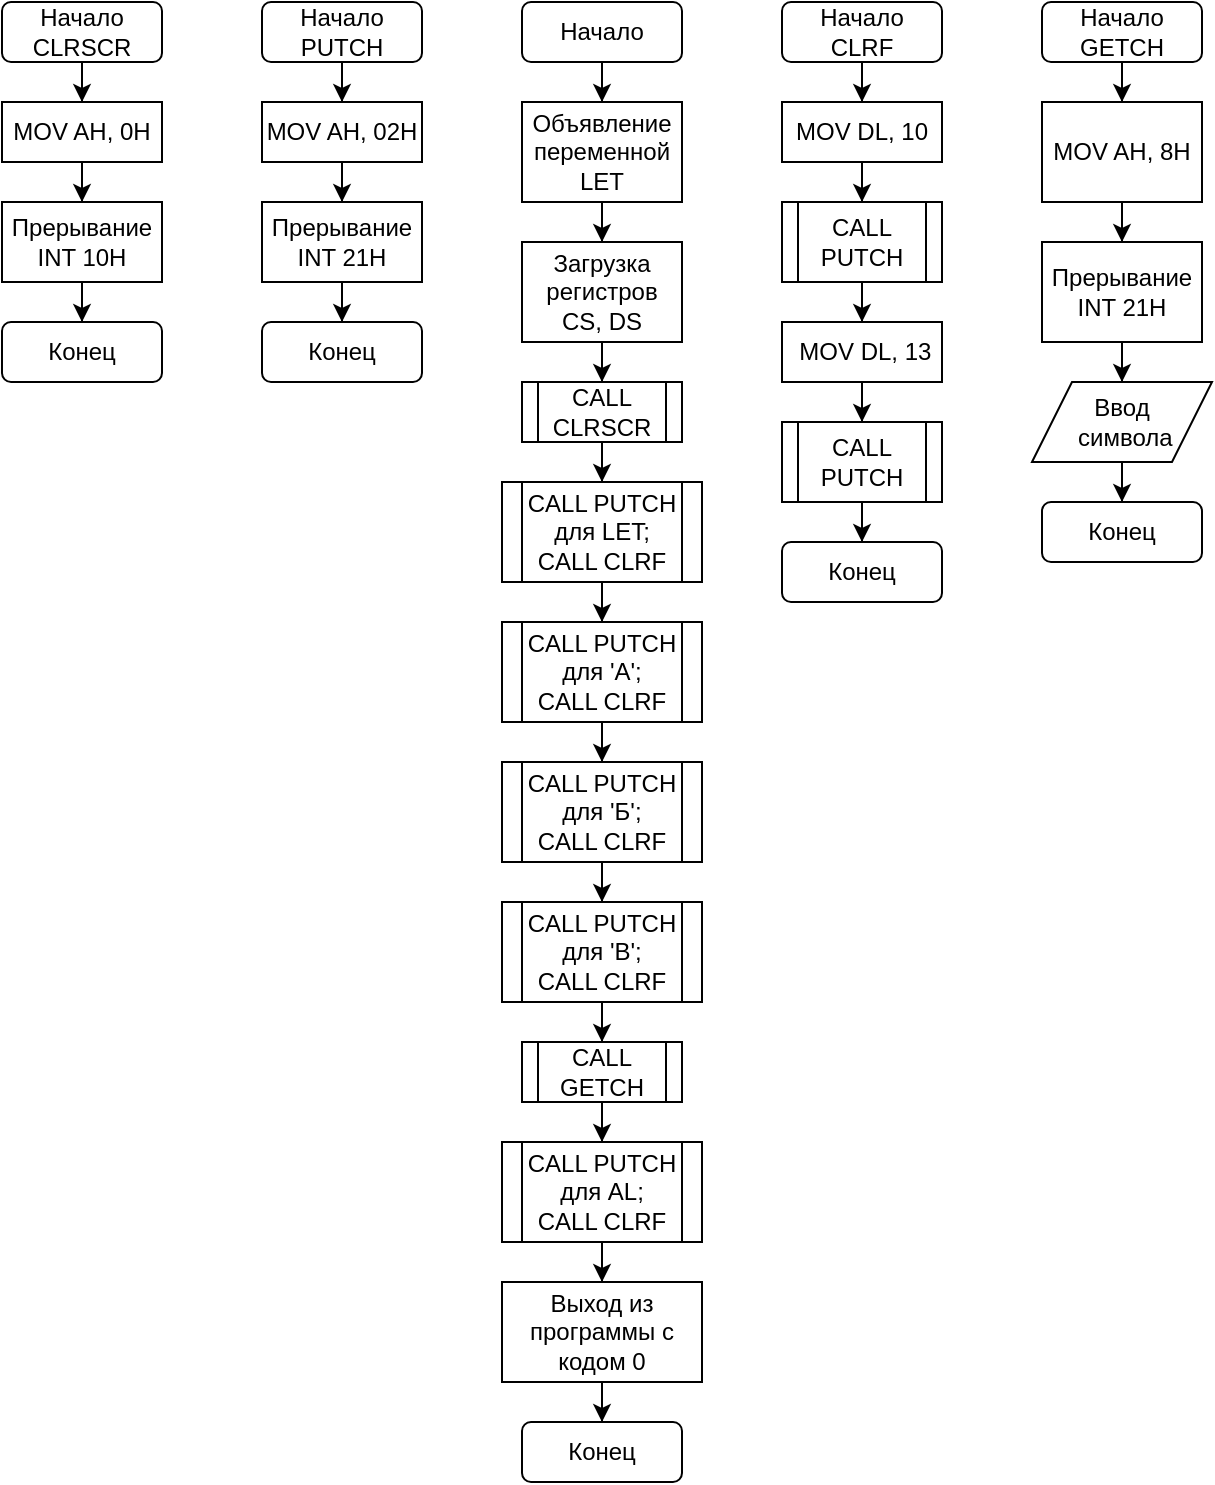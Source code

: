 <mxfile version="24.1.0" type="device">
  <diagram id="C5RBs43oDa-KdzZeNtuy" name="Page-1">
    <mxGraphModel dx="1434" dy="780" grid="1" gridSize="10" guides="1" tooltips="1" connect="1" arrows="1" fold="1" page="1" pageScale="1" pageWidth="827" pageHeight="1169" math="0" shadow="0">
      <root>
        <mxCell id="WIyWlLk6GJQsqaUBKTNV-0" />
        <mxCell id="WIyWlLk6GJQsqaUBKTNV-1" parent="WIyWlLk6GJQsqaUBKTNV-0" />
        <mxCell id="b1ORVTBcM8QreffQEjI8-5" style="edgeStyle=orthogonalEdgeStyle;rounded=0;orthogonalLoop=1;jettySize=auto;html=1;" edge="1" parent="WIyWlLk6GJQsqaUBKTNV-1" source="WIyWlLk6GJQsqaUBKTNV-3" target="b1ORVTBcM8QreffQEjI8-4">
          <mxGeometry relative="1" as="geometry" />
        </mxCell>
        <mxCell id="WIyWlLk6GJQsqaUBKTNV-3" value="Начало" style="rounded=1;whiteSpace=wrap;html=1;fontSize=12;glass=0;strokeWidth=1;shadow=0;" parent="WIyWlLk6GJQsqaUBKTNV-1" vertex="1">
          <mxGeometry x="360" y="90" width="80" height="30" as="geometry" />
        </mxCell>
        <mxCell id="b1ORVTBcM8QreffQEjI8-7" style="edgeStyle=orthogonalEdgeStyle;rounded=0;orthogonalLoop=1;jettySize=auto;html=1;" edge="1" parent="WIyWlLk6GJQsqaUBKTNV-1" source="b1ORVTBcM8QreffQEjI8-4" target="b1ORVTBcM8QreffQEjI8-6">
          <mxGeometry relative="1" as="geometry" />
        </mxCell>
        <mxCell id="b1ORVTBcM8QreffQEjI8-4" value="Объявление переменной LET" style="rounded=0;whiteSpace=wrap;html=1;" vertex="1" parent="WIyWlLk6GJQsqaUBKTNV-1">
          <mxGeometry x="360" y="140" width="80" height="50" as="geometry" />
        </mxCell>
        <mxCell id="b1ORVTBcM8QreffQEjI8-50" style="edgeStyle=orthogonalEdgeStyle;rounded=0;orthogonalLoop=1;jettySize=auto;html=1;" edge="1" parent="WIyWlLk6GJQsqaUBKTNV-1" source="b1ORVTBcM8QreffQEjI8-6" target="b1ORVTBcM8QreffQEjI8-48">
          <mxGeometry relative="1" as="geometry" />
        </mxCell>
        <mxCell id="b1ORVTBcM8QreffQEjI8-6" value="Загрузка регистров CS, DS" style="rounded=0;whiteSpace=wrap;html=1;" vertex="1" parent="WIyWlLk6GJQsqaUBKTNV-1">
          <mxGeometry x="360" y="210" width="80" height="50" as="geometry" />
        </mxCell>
        <mxCell id="b1ORVTBcM8QreffQEjI8-8" value="Конец" style="rounded=1;whiteSpace=wrap;html=1;fontSize=12;glass=0;strokeWidth=1;shadow=0;" vertex="1" parent="WIyWlLk6GJQsqaUBKTNV-1">
          <mxGeometry x="360" y="800" width="80" height="30" as="geometry" />
        </mxCell>
        <mxCell id="b1ORVTBcM8QreffQEjI8-10" style="edgeStyle=orthogonalEdgeStyle;rounded=0;orthogonalLoop=1;jettySize=auto;html=1;" edge="1" parent="WIyWlLk6GJQsqaUBKTNV-1" source="b1ORVTBcM8QreffQEjI8-11" target="b1ORVTBcM8QreffQEjI8-13">
          <mxGeometry relative="1" as="geometry" />
        </mxCell>
        <mxCell id="b1ORVTBcM8QreffQEjI8-11" value="Начало&lt;div&gt;PUTCH&lt;br&gt;&lt;/div&gt;" style="rounded=1;whiteSpace=wrap;html=1;fontSize=12;glass=0;strokeWidth=1;shadow=0;" vertex="1" parent="WIyWlLk6GJQsqaUBKTNV-1">
          <mxGeometry x="230" y="90" width="80" height="30" as="geometry" />
        </mxCell>
        <mxCell id="b1ORVTBcM8QreffQEjI8-12" style="edgeStyle=orthogonalEdgeStyle;rounded=0;orthogonalLoop=1;jettySize=auto;html=1;" edge="1" parent="WIyWlLk6GJQsqaUBKTNV-1" source="b1ORVTBcM8QreffQEjI8-13" target="b1ORVTBcM8QreffQEjI8-15">
          <mxGeometry relative="1" as="geometry" />
        </mxCell>
        <mxCell id="b1ORVTBcM8QreffQEjI8-13" value="MOV AH, 02H" style="rounded=0;whiteSpace=wrap;html=1;" vertex="1" parent="WIyWlLk6GJQsqaUBKTNV-1">
          <mxGeometry x="230" y="140" width="80" height="30" as="geometry" />
        </mxCell>
        <mxCell id="b1ORVTBcM8QreffQEjI8-14" style="edgeStyle=orthogonalEdgeStyle;rounded=0;orthogonalLoop=1;jettySize=auto;html=1;" edge="1" parent="WIyWlLk6GJQsqaUBKTNV-1" source="b1ORVTBcM8QreffQEjI8-15" target="b1ORVTBcM8QreffQEjI8-16">
          <mxGeometry relative="1" as="geometry" />
        </mxCell>
        <mxCell id="b1ORVTBcM8QreffQEjI8-15" value="Прерывание&lt;div style=&quot;border-color: var(--border-color);&quot;&gt;INT 21H&lt;/div&gt;" style="rounded=0;whiteSpace=wrap;html=1;" vertex="1" parent="WIyWlLk6GJQsqaUBKTNV-1">
          <mxGeometry x="230" y="190" width="80" height="40" as="geometry" />
        </mxCell>
        <mxCell id="b1ORVTBcM8QreffQEjI8-16" value="Конец" style="rounded=1;whiteSpace=wrap;html=1;fontSize=12;glass=0;strokeWidth=1;shadow=0;" vertex="1" parent="WIyWlLk6GJQsqaUBKTNV-1">
          <mxGeometry x="230" y="250" width="80" height="30" as="geometry" />
        </mxCell>
        <mxCell id="b1ORVTBcM8QreffQEjI8-17" style="edgeStyle=orthogonalEdgeStyle;rounded=0;orthogonalLoop=1;jettySize=auto;html=1;" edge="1" parent="WIyWlLk6GJQsqaUBKTNV-1" source="b1ORVTBcM8QreffQEjI8-18" target="b1ORVTBcM8QreffQEjI8-20">
          <mxGeometry relative="1" as="geometry" />
        </mxCell>
        <mxCell id="b1ORVTBcM8QreffQEjI8-18" value="Начало&lt;div&gt;CLRSCR&lt;/div&gt;" style="rounded=1;whiteSpace=wrap;html=1;fontSize=12;glass=0;strokeWidth=1;shadow=0;" vertex="1" parent="WIyWlLk6GJQsqaUBKTNV-1">
          <mxGeometry x="100" y="90" width="80" height="30" as="geometry" />
        </mxCell>
        <mxCell id="b1ORVTBcM8QreffQEjI8-19" style="edgeStyle=orthogonalEdgeStyle;rounded=0;orthogonalLoop=1;jettySize=auto;html=1;" edge="1" parent="WIyWlLk6GJQsqaUBKTNV-1" source="b1ORVTBcM8QreffQEjI8-20" target="b1ORVTBcM8QreffQEjI8-22">
          <mxGeometry relative="1" as="geometry" />
        </mxCell>
        <mxCell id="b1ORVTBcM8QreffQEjI8-20" value="MOV AH, 0H" style="rounded=0;whiteSpace=wrap;html=1;" vertex="1" parent="WIyWlLk6GJQsqaUBKTNV-1">
          <mxGeometry x="100" y="140" width="80" height="30" as="geometry" />
        </mxCell>
        <mxCell id="b1ORVTBcM8QreffQEjI8-21" style="edgeStyle=orthogonalEdgeStyle;rounded=0;orthogonalLoop=1;jettySize=auto;html=1;" edge="1" parent="WIyWlLk6GJQsqaUBKTNV-1" source="b1ORVTBcM8QreffQEjI8-22" target="b1ORVTBcM8QreffQEjI8-23">
          <mxGeometry relative="1" as="geometry" />
        </mxCell>
        <mxCell id="b1ORVTBcM8QreffQEjI8-22" value="Прерывание&lt;div&gt;INT 10H&lt;/div&gt;" style="rounded=0;whiteSpace=wrap;html=1;" vertex="1" parent="WIyWlLk6GJQsqaUBKTNV-1">
          <mxGeometry x="100" y="190" width="80" height="40" as="geometry" />
        </mxCell>
        <mxCell id="b1ORVTBcM8QreffQEjI8-23" value="Конец" style="rounded=1;whiteSpace=wrap;html=1;fontSize=12;glass=0;strokeWidth=1;shadow=0;" vertex="1" parent="WIyWlLk6GJQsqaUBKTNV-1">
          <mxGeometry x="100" y="250" width="80" height="30" as="geometry" />
        </mxCell>
        <mxCell id="b1ORVTBcM8QreffQEjI8-24" style="edgeStyle=orthogonalEdgeStyle;rounded=0;orthogonalLoop=1;jettySize=auto;html=1;" edge="1" parent="WIyWlLk6GJQsqaUBKTNV-1" source="b1ORVTBcM8QreffQEjI8-25" target="b1ORVTBcM8QreffQEjI8-27">
          <mxGeometry relative="1" as="geometry" />
        </mxCell>
        <mxCell id="b1ORVTBcM8QreffQEjI8-25" value="Начало&lt;div&gt;GETCH&lt;br&gt;&lt;/div&gt;" style="rounded=1;whiteSpace=wrap;html=1;fontSize=12;glass=0;strokeWidth=1;shadow=0;" vertex="1" parent="WIyWlLk6GJQsqaUBKTNV-1">
          <mxGeometry x="620" y="90" width="80" height="30" as="geometry" />
        </mxCell>
        <mxCell id="b1ORVTBcM8QreffQEjI8-26" style="edgeStyle=orthogonalEdgeStyle;rounded=0;orthogonalLoop=1;jettySize=auto;html=1;" edge="1" parent="WIyWlLk6GJQsqaUBKTNV-1" source="b1ORVTBcM8QreffQEjI8-27" target="b1ORVTBcM8QreffQEjI8-29">
          <mxGeometry relative="1" as="geometry" />
        </mxCell>
        <mxCell id="b1ORVTBcM8QreffQEjI8-27" value="MOV AH, 8&lt;span style=&quot;background-color: initial;&quot;&gt;H&lt;/span&gt;" style="rounded=0;whiteSpace=wrap;html=1;" vertex="1" parent="WIyWlLk6GJQsqaUBKTNV-1">
          <mxGeometry x="620" y="140" width="80" height="50" as="geometry" />
        </mxCell>
        <mxCell id="b1ORVTBcM8QreffQEjI8-46" style="edgeStyle=orthogonalEdgeStyle;rounded=0;orthogonalLoop=1;jettySize=auto;html=1;" edge="1" parent="WIyWlLk6GJQsqaUBKTNV-1" source="b1ORVTBcM8QreffQEjI8-29" target="b1ORVTBcM8QreffQEjI8-45">
          <mxGeometry relative="1" as="geometry" />
        </mxCell>
        <mxCell id="b1ORVTBcM8QreffQEjI8-29" value="Прерывание&lt;div style=&quot;border-color: var(--border-color);&quot;&gt;INT 21&lt;span style=&quot;background-color: initial;&quot;&gt;H&lt;/span&gt;&lt;/div&gt;" style="rounded=0;whiteSpace=wrap;html=1;" vertex="1" parent="WIyWlLk6GJQsqaUBKTNV-1">
          <mxGeometry x="620" y="210" width="80" height="50" as="geometry" />
        </mxCell>
        <mxCell id="b1ORVTBcM8QreffQEjI8-30" value="Конец" style="rounded=1;whiteSpace=wrap;html=1;fontSize=12;glass=0;strokeWidth=1;shadow=0;" vertex="1" parent="WIyWlLk6GJQsqaUBKTNV-1">
          <mxGeometry x="620" y="340" width="80" height="30" as="geometry" />
        </mxCell>
        <mxCell id="b1ORVTBcM8QreffQEjI8-31" style="edgeStyle=orthogonalEdgeStyle;rounded=0;orthogonalLoop=1;jettySize=auto;html=1;" edge="1" parent="WIyWlLk6GJQsqaUBKTNV-1" source="b1ORVTBcM8QreffQEjI8-32" target="b1ORVTBcM8QreffQEjI8-34">
          <mxGeometry relative="1" as="geometry" />
        </mxCell>
        <mxCell id="b1ORVTBcM8QreffQEjI8-32" value="Начало&lt;div&gt;CLRF&lt;br&gt;&lt;/div&gt;" style="rounded=1;whiteSpace=wrap;html=1;fontSize=12;glass=0;strokeWidth=1;shadow=0;" vertex="1" parent="WIyWlLk6GJQsqaUBKTNV-1">
          <mxGeometry x="490" y="90" width="80" height="30" as="geometry" />
        </mxCell>
        <mxCell id="b1ORVTBcM8QreffQEjI8-40" style="edgeStyle=orthogonalEdgeStyle;rounded=0;orthogonalLoop=1;jettySize=auto;html=1;" edge="1" parent="WIyWlLk6GJQsqaUBKTNV-1" source="b1ORVTBcM8QreffQEjI8-34" target="b1ORVTBcM8QreffQEjI8-38">
          <mxGeometry relative="1" as="geometry" />
        </mxCell>
        <mxCell id="b1ORVTBcM8QreffQEjI8-34" value="&lt;div&gt;MOV DL, 10&lt;/div&gt;" style="rounded=0;whiteSpace=wrap;html=1;" vertex="1" parent="WIyWlLk6GJQsqaUBKTNV-1">
          <mxGeometry x="490" y="140" width="80" height="30" as="geometry" />
        </mxCell>
        <mxCell id="b1ORVTBcM8QreffQEjI8-37" value="Конец" style="rounded=1;whiteSpace=wrap;html=1;fontSize=12;glass=0;strokeWidth=1;shadow=0;" vertex="1" parent="WIyWlLk6GJQsqaUBKTNV-1">
          <mxGeometry x="490" y="360" width="80" height="30" as="geometry" />
        </mxCell>
        <mxCell id="b1ORVTBcM8QreffQEjI8-41" style="edgeStyle=orthogonalEdgeStyle;rounded=0;orthogonalLoop=1;jettySize=auto;html=1;" edge="1" parent="WIyWlLk6GJQsqaUBKTNV-1" source="b1ORVTBcM8QreffQEjI8-38" target="b1ORVTBcM8QreffQEjI8-39">
          <mxGeometry relative="1" as="geometry" />
        </mxCell>
        <mxCell id="b1ORVTBcM8QreffQEjI8-38" value="CALL PUTCH" style="shape=process;whiteSpace=wrap;html=1;backgroundOutline=1;" vertex="1" parent="WIyWlLk6GJQsqaUBKTNV-1">
          <mxGeometry x="490" y="190" width="80" height="40" as="geometry" />
        </mxCell>
        <mxCell id="b1ORVTBcM8QreffQEjI8-43" style="edgeStyle=orthogonalEdgeStyle;rounded=0;orthogonalLoop=1;jettySize=auto;html=1;" edge="1" parent="WIyWlLk6GJQsqaUBKTNV-1" source="b1ORVTBcM8QreffQEjI8-39" target="b1ORVTBcM8QreffQEjI8-42">
          <mxGeometry relative="1" as="geometry" />
        </mxCell>
        <mxCell id="b1ORVTBcM8QreffQEjI8-39" value="&lt;div&gt;&lt;span style=&quot;background-color: initial;&quot;&gt;&amp;nbsp;MOV DL, 13&lt;/span&gt;&lt;/div&gt;" style="rounded=0;whiteSpace=wrap;html=1;" vertex="1" parent="WIyWlLk6GJQsqaUBKTNV-1">
          <mxGeometry x="490" y="250" width="80" height="30" as="geometry" />
        </mxCell>
        <mxCell id="b1ORVTBcM8QreffQEjI8-44" style="edgeStyle=orthogonalEdgeStyle;rounded=0;orthogonalLoop=1;jettySize=auto;html=1;" edge="1" parent="WIyWlLk6GJQsqaUBKTNV-1" source="b1ORVTBcM8QreffQEjI8-42" target="b1ORVTBcM8QreffQEjI8-37">
          <mxGeometry relative="1" as="geometry" />
        </mxCell>
        <mxCell id="b1ORVTBcM8QreffQEjI8-42" value="CALL PUTCH" style="shape=process;whiteSpace=wrap;html=1;backgroundOutline=1;" vertex="1" parent="WIyWlLk6GJQsqaUBKTNV-1">
          <mxGeometry x="490" y="300" width="80" height="40" as="geometry" />
        </mxCell>
        <mxCell id="b1ORVTBcM8QreffQEjI8-47" style="edgeStyle=orthogonalEdgeStyle;rounded=0;orthogonalLoop=1;jettySize=auto;html=1;" edge="1" parent="WIyWlLk6GJQsqaUBKTNV-1" source="b1ORVTBcM8QreffQEjI8-45" target="b1ORVTBcM8QreffQEjI8-30">
          <mxGeometry relative="1" as="geometry" />
        </mxCell>
        <mxCell id="b1ORVTBcM8QreffQEjI8-45" value="Ввод&lt;div&gt;&amp;nbsp;символа&lt;/div&gt;" style="shape=parallelogram;perimeter=parallelogramPerimeter;whiteSpace=wrap;html=1;fixedSize=1;" vertex="1" parent="WIyWlLk6GJQsqaUBKTNV-1">
          <mxGeometry x="615" y="280" width="90" height="40" as="geometry" />
        </mxCell>
        <mxCell id="b1ORVTBcM8QreffQEjI8-61" style="edgeStyle=orthogonalEdgeStyle;rounded=0;orthogonalLoop=1;jettySize=auto;html=1;" edge="1" parent="WIyWlLk6GJQsqaUBKTNV-1" source="b1ORVTBcM8QreffQEjI8-48" target="b1ORVTBcM8QreffQEjI8-52">
          <mxGeometry relative="1" as="geometry" />
        </mxCell>
        <mxCell id="b1ORVTBcM8QreffQEjI8-48" value="CALL CLRSCR" style="shape=process;whiteSpace=wrap;html=1;backgroundOutline=1;" vertex="1" parent="WIyWlLk6GJQsqaUBKTNV-1">
          <mxGeometry x="360" y="280" width="80" height="30" as="geometry" />
        </mxCell>
        <mxCell id="b1ORVTBcM8QreffQEjI8-63" style="edgeStyle=orthogonalEdgeStyle;rounded=0;orthogonalLoop=1;jettySize=auto;html=1;" edge="1" parent="WIyWlLk6GJQsqaUBKTNV-1" source="b1ORVTBcM8QreffQEjI8-52" target="b1ORVTBcM8QreffQEjI8-62">
          <mxGeometry relative="1" as="geometry" />
        </mxCell>
        <mxCell id="b1ORVTBcM8QreffQEjI8-52" value="CALL PUTCH для LET;&lt;div&gt;CALL CLRF&lt;/div&gt;" style="shape=process;whiteSpace=wrap;html=1;backgroundOutline=1;" vertex="1" parent="WIyWlLk6GJQsqaUBKTNV-1">
          <mxGeometry x="350" y="330" width="100" height="50" as="geometry" />
        </mxCell>
        <mxCell id="b1ORVTBcM8QreffQEjI8-70" style="edgeStyle=orthogonalEdgeStyle;rounded=0;orthogonalLoop=1;jettySize=auto;html=1;" edge="1" parent="WIyWlLk6GJQsqaUBKTNV-1" source="b1ORVTBcM8QreffQEjI8-62" target="b1ORVTBcM8QreffQEjI8-64">
          <mxGeometry relative="1" as="geometry" />
        </mxCell>
        <mxCell id="b1ORVTBcM8QreffQEjI8-62" value="CALL PUTCH для &#39;А&#39;;&lt;div&gt;CALL CLRF&lt;/div&gt;" style="shape=process;whiteSpace=wrap;html=1;backgroundOutline=1;" vertex="1" parent="WIyWlLk6GJQsqaUBKTNV-1">
          <mxGeometry x="350" y="400" width="100" height="50" as="geometry" />
        </mxCell>
        <mxCell id="b1ORVTBcM8QreffQEjI8-71" style="edgeStyle=orthogonalEdgeStyle;rounded=0;orthogonalLoop=1;jettySize=auto;html=1;" edge="1" parent="WIyWlLk6GJQsqaUBKTNV-1" source="b1ORVTBcM8QreffQEjI8-64" target="b1ORVTBcM8QreffQEjI8-65">
          <mxGeometry relative="1" as="geometry" />
        </mxCell>
        <mxCell id="b1ORVTBcM8QreffQEjI8-64" value="CALL PUTCH для &#39;Б&#39;;&lt;div&gt;CALL CLRF&lt;/div&gt;" style="shape=process;whiteSpace=wrap;html=1;backgroundOutline=1;" vertex="1" parent="WIyWlLk6GJQsqaUBKTNV-1">
          <mxGeometry x="350" y="470" width="100" height="50" as="geometry" />
        </mxCell>
        <mxCell id="b1ORVTBcM8QreffQEjI8-68" style="edgeStyle=orthogonalEdgeStyle;rounded=0;orthogonalLoop=1;jettySize=auto;html=1;" edge="1" parent="WIyWlLk6GJQsqaUBKTNV-1" source="b1ORVTBcM8QreffQEjI8-65" target="b1ORVTBcM8QreffQEjI8-67">
          <mxGeometry relative="1" as="geometry" />
        </mxCell>
        <mxCell id="b1ORVTBcM8QreffQEjI8-65" value="CALL PUTCH для &#39;В&#39;;&lt;div&gt;CALL CLRF&lt;/div&gt;" style="shape=process;whiteSpace=wrap;html=1;backgroundOutline=1;" vertex="1" parent="WIyWlLk6GJQsqaUBKTNV-1">
          <mxGeometry x="350" y="540" width="100" height="50" as="geometry" />
        </mxCell>
        <mxCell id="b1ORVTBcM8QreffQEjI8-73" style="edgeStyle=orthogonalEdgeStyle;rounded=0;orthogonalLoop=1;jettySize=auto;html=1;" edge="1" parent="WIyWlLk6GJQsqaUBKTNV-1" source="b1ORVTBcM8QreffQEjI8-66" target="b1ORVTBcM8QreffQEjI8-72">
          <mxGeometry relative="1" as="geometry" />
        </mxCell>
        <mxCell id="b1ORVTBcM8QreffQEjI8-66" value="CALL PUTCH для AL;&lt;div&gt;CALL CLRF&lt;/div&gt;" style="shape=process;whiteSpace=wrap;html=1;backgroundOutline=1;" vertex="1" parent="WIyWlLk6GJQsqaUBKTNV-1">
          <mxGeometry x="350" y="660" width="100" height="50" as="geometry" />
        </mxCell>
        <mxCell id="b1ORVTBcM8QreffQEjI8-69" style="edgeStyle=orthogonalEdgeStyle;rounded=0;orthogonalLoop=1;jettySize=auto;html=1;" edge="1" parent="WIyWlLk6GJQsqaUBKTNV-1" source="b1ORVTBcM8QreffQEjI8-67" target="b1ORVTBcM8QreffQEjI8-66">
          <mxGeometry relative="1" as="geometry" />
        </mxCell>
        <mxCell id="b1ORVTBcM8QreffQEjI8-67" value="CALL GETCH" style="shape=process;whiteSpace=wrap;html=1;backgroundOutline=1;" vertex="1" parent="WIyWlLk6GJQsqaUBKTNV-1">
          <mxGeometry x="360" y="610" width="80" height="30" as="geometry" />
        </mxCell>
        <mxCell id="b1ORVTBcM8QreffQEjI8-74" style="edgeStyle=orthogonalEdgeStyle;rounded=0;orthogonalLoop=1;jettySize=auto;html=1;" edge="1" parent="WIyWlLk6GJQsqaUBKTNV-1" source="b1ORVTBcM8QreffQEjI8-72" target="b1ORVTBcM8QreffQEjI8-8">
          <mxGeometry relative="1" as="geometry" />
        </mxCell>
        <mxCell id="b1ORVTBcM8QreffQEjI8-72" value="Выход из программы с кодом 0" style="rounded=0;whiteSpace=wrap;html=1;" vertex="1" parent="WIyWlLk6GJQsqaUBKTNV-1">
          <mxGeometry x="350" y="730" width="100" height="50" as="geometry" />
        </mxCell>
      </root>
    </mxGraphModel>
  </diagram>
</mxfile>

